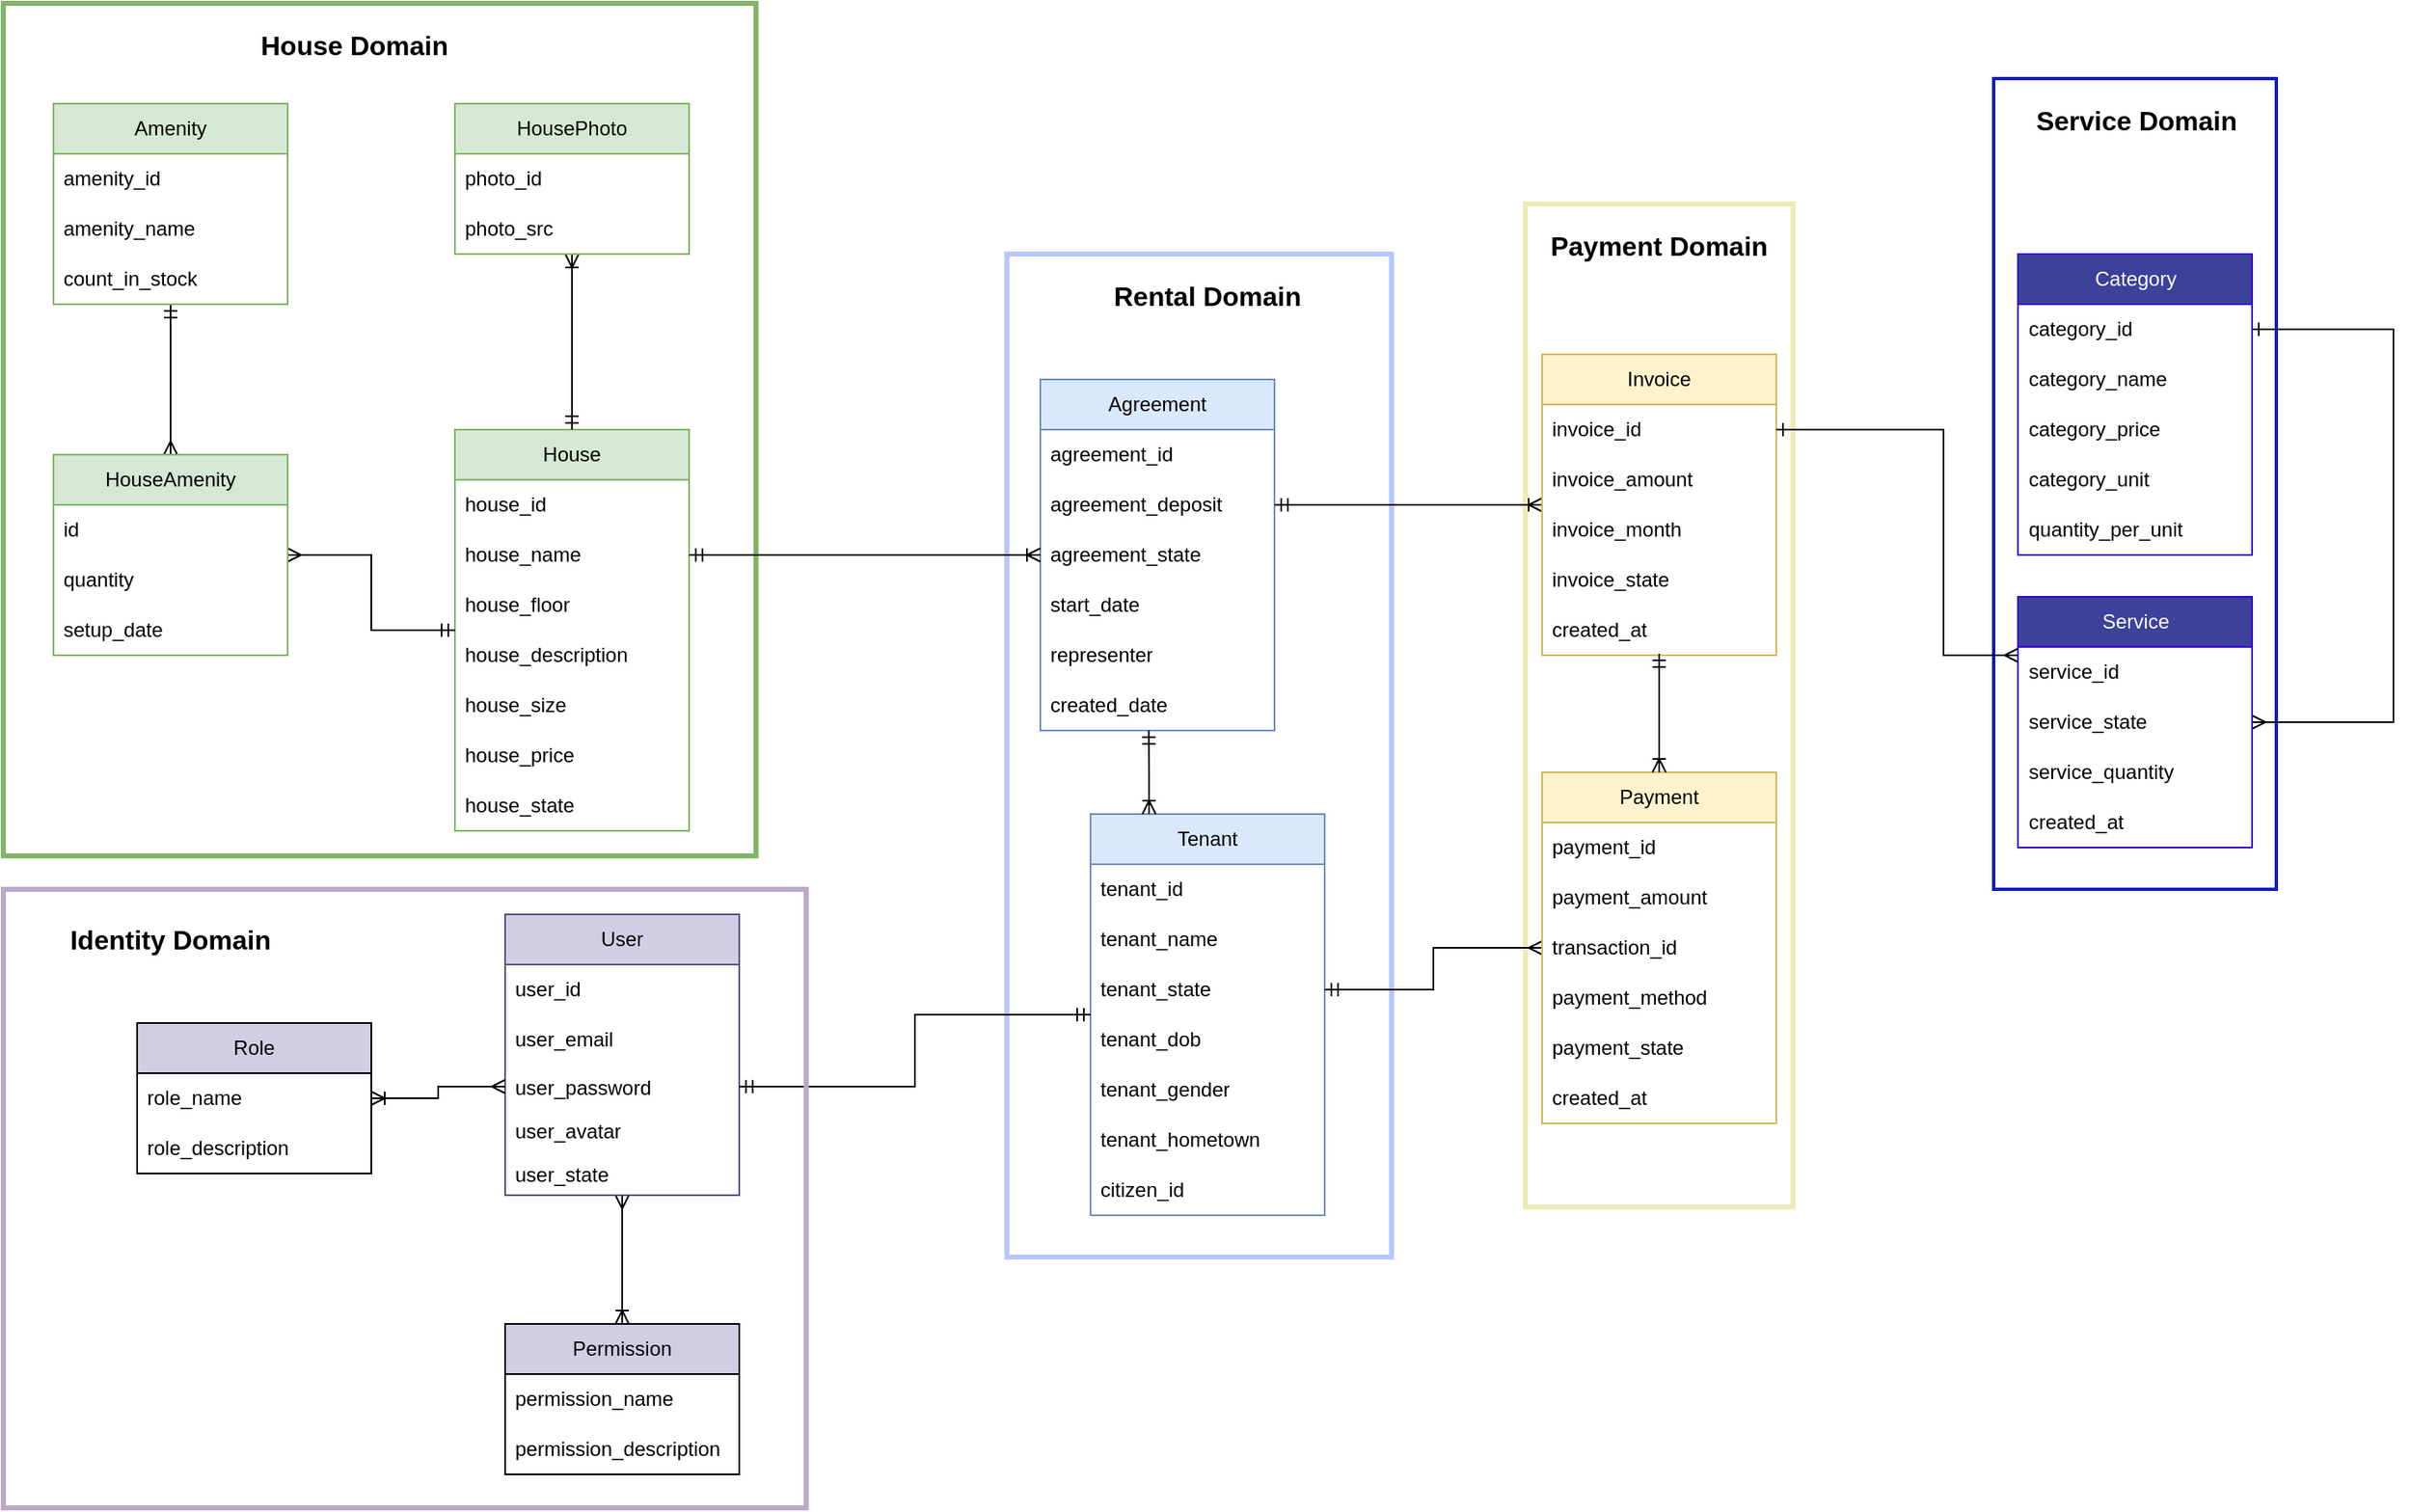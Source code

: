 <mxfile version="24.7.17">
  <diagram name="Trang-1" id="X8OQW3Ds7w9uzP3SV44F">
    <mxGraphModel dx="1985" dy="2118" grid="1" gridSize="10" guides="1" tooltips="1" connect="1" arrows="1" fold="1" page="1" pageScale="1" pageWidth="827" pageHeight="1169" math="0" shadow="0">
      <root>
        <mxCell id="0" />
        <mxCell id="1" parent="0" />
        <mxCell id="Hpprdal5ZbJSq59avDfg-80" value="" style="rounded=0;whiteSpace=wrap;html=1;fillColor=none;strokeWidth=3;strokeColor=#b8c6ff;" parent="1" vertex="1">
          <mxGeometry x="630" y="10" width="230" height="600" as="geometry" />
        </mxCell>
        <mxCell id="Hpprdal5ZbJSq59avDfg-74" value="" style="rounded=0;whiteSpace=wrap;html=1;fillColor=none;strokeColor=#82b366;strokeWidth=3;align=center;" parent="1" vertex="1">
          <mxGeometry x="30" y="-140" width="450" height="510" as="geometry" />
        </mxCell>
        <mxCell id="Hpprdal5ZbJSq59avDfg-76" value="" style="rounded=0;whiteSpace=wrap;html=1;gradientColor=none;fillColor=none;strokeWidth=3;strokeColor=#eee9b4;" parent="1" vertex="1">
          <mxGeometry x="940" y="-20" width="160" height="600" as="geometry" />
        </mxCell>
        <mxCell id="oEKH4upOUyVbWisilwFa-17" style="edgeStyle=orthogonalEdgeStyle;rounded=0;orthogonalLoop=1;jettySize=auto;html=1;endArrow=ERoneToMany;endFill=0;startArrow=ERmany;startFill=0;" parent="1" source="Hpprdal5ZbJSq59avDfg-1" target="oEKH4upOUyVbWisilwFa-7" edge="1">
          <mxGeometry relative="1" as="geometry" />
        </mxCell>
        <mxCell id="Hpprdal5ZbJSq59avDfg-1" value="User" style="swimlane;fontStyle=0;childLayout=stackLayout;horizontal=1;startSize=30;horizontalStack=0;resizeParent=1;resizeParentMax=0;resizeLast=0;collapsible=1;marginBottom=0;whiteSpace=wrap;html=1;fillColor=#d0cee2;strokeColor=#56517e;" parent="1" vertex="1">
          <mxGeometry x="330" y="405" width="140" height="168" as="geometry">
            <mxRectangle x="640" y="360" width="60" height="30" as="alternateBounds" />
          </mxGeometry>
        </mxCell>
        <mxCell id="Hpprdal5ZbJSq59avDfg-2" value="user_id&lt;span style=&quot;white-space: pre;&quot;&gt;&#x9;&lt;/span&gt;" style="text;strokeColor=none;fillColor=none;align=left;verticalAlign=middle;spacingLeft=4;spacingRight=4;overflow=hidden;points=[[0,0.5],[1,0.5]];portConstraint=eastwest;rotatable=0;whiteSpace=wrap;html=1;" parent="Hpprdal5ZbJSq59avDfg-1" vertex="1">
          <mxGeometry y="30" width="140" height="30" as="geometry" />
        </mxCell>
        <mxCell id="Hpprdal5ZbJSq59avDfg-3" value="user_email" style="text;strokeColor=none;fillColor=none;align=left;verticalAlign=middle;spacingLeft=4;spacingRight=4;overflow=hidden;points=[[0,0.5],[1,0.5]];portConstraint=eastwest;rotatable=0;whiteSpace=wrap;html=1;" parent="Hpprdal5ZbJSq59avDfg-1" vertex="1">
          <mxGeometry y="60" width="140" height="30" as="geometry" />
        </mxCell>
        <mxCell id="Hpprdal5ZbJSq59avDfg-9" value="user_password" style="text;strokeColor=none;fillColor=none;align=left;verticalAlign=top;spacingLeft=4;spacingRight=4;overflow=hidden;rotatable=0;points=[[0,0.5],[1,0.5]];portConstraint=eastwest;whiteSpace=wrap;html=1;" parent="Hpprdal5ZbJSq59avDfg-1" vertex="1">
          <mxGeometry y="90" width="140" height="26" as="geometry" />
        </mxCell>
        <mxCell id="Hpprdal5ZbJSq59avDfg-8" value="user_avatar" style="text;strokeColor=none;fillColor=none;align=left;verticalAlign=top;spacingLeft=4;spacingRight=4;overflow=hidden;rotatable=0;points=[[0,0.5],[1,0.5]];portConstraint=eastwest;whiteSpace=wrap;html=1;" parent="Hpprdal5ZbJSq59avDfg-1" vertex="1">
          <mxGeometry y="116" width="140" height="26" as="geometry" />
        </mxCell>
        <mxCell id="Hpprdal5ZbJSq59avDfg-7" value="user_state" style="text;strokeColor=none;fillColor=none;align=left;verticalAlign=top;spacingLeft=4;spacingRight=4;overflow=hidden;rotatable=0;points=[[0,0.5],[1,0.5]];portConstraint=eastwest;whiteSpace=wrap;html=1;" parent="Hpprdal5ZbJSq59avDfg-1" vertex="1">
          <mxGeometry y="142" width="140" height="26" as="geometry" />
        </mxCell>
        <mxCell id="Hpprdal5ZbJSq59avDfg-11" value="Tenant" style="swimlane;fontStyle=0;childLayout=stackLayout;horizontal=1;startSize=30;horizontalStack=0;resizeParent=1;resizeParentMax=0;resizeLast=0;collapsible=1;marginBottom=0;whiteSpace=wrap;html=1;fillColor=#dae8fc;strokeColor=#6c8ebf;" parent="1" vertex="1">
          <mxGeometry x="680" y="345" width="140" height="240" as="geometry">
            <mxRectangle x="570" y="180" width="80" height="30" as="alternateBounds" />
          </mxGeometry>
        </mxCell>
        <mxCell id="Hpprdal5ZbJSq59avDfg-12" value="tenant_id" style="text;strokeColor=none;fillColor=none;align=left;verticalAlign=middle;spacingLeft=4;spacingRight=4;overflow=hidden;points=[[0,0.5],[1,0.5]];portConstraint=eastwest;rotatable=0;whiteSpace=wrap;html=1;" parent="Hpprdal5ZbJSq59avDfg-11" vertex="1">
          <mxGeometry y="30" width="140" height="30" as="geometry" />
        </mxCell>
        <mxCell id="Hpprdal5ZbJSq59avDfg-13" value="tenant_name" style="text;strokeColor=none;fillColor=none;align=left;verticalAlign=middle;spacingLeft=4;spacingRight=4;overflow=hidden;points=[[0,0.5],[1,0.5]];portConstraint=eastwest;rotatable=0;whiteSpace=wrap;html=1;" parent="Hpprdal5ZbJSq59avDfg-11" vertex="1">
          <mxGeometry y="60" width="140" height="30" as="geometry" />
        </mxCell>
        <mxCell id="Hpprdal5ZbJSq59avDfg-14" value="tenant_state" style="text;strokeColor=none;fillColor=none;align=left;verticalAlign=middle;spacingLeft=4;spacingRight=4;overflow=hidden;points=[[0,0.5],[1,0.5]];portConstraint=eastwest;rotatable=0;whiteSpace=wrap;html=1;" parent="Hpprdal5ZbJSq59avDfg-11" vertex="1">
          <mxGeometry y="90" width="140" height="30" as="geometry" />
        </mxCell>
        <mxCell id="Hpprdal5ZbJSq59avDfg-15" value="tenant_dob" style="text;strokeColor=none;fillColor=none;align=left;verticalAlign=middle;spacingLeft=4;spacingRight=4;overflow=hidden;points=[[0,0.5],[1,0.5]];portConstraint=eastwest;rotatable=0;whiteSpace=wrap;html=1;" parent="Hpprdal5ZbJSq59avDfg-11" vertex="1">
          <mxGeometry y="120" width="140" height="30" as="geometry" />
        </mxCell>
        <mxCell id="Hpprdal5ZbJSq59avDfg-19" value="tenant_gender" style="text;strokeColor=none;fillColor=none;align=left;verticalAlign=middle;spacingLeft=4;spacingRight=4;overflow=hidden;points=[[0,0.5],[1,0.5]];portConstraint=eastwest;rotatable=0;whiteSpace=wrap;html=1;" parent="Hpprdal5ZbJSq59avDfg-11" vertex="1">
          <mxGeometry y="150" width="140" height="30" as="geometry" />
        </mxCell>
        <mxCell id="Hpprdal5ZbJSq59avDfg-18" value="tenant_hometown" style="text;strokeColor=none;fillColor=none;align=left;verticalAlign=middle;spacingLeft=4;spacingRight=4;overflow=hidden;points=[[0,0.5],[1,0.5]];portConstraint=eastwest;rotatable=0;whiteSpace=wrap;html=1;" parent="Hpprdal5ZbJSq59avDfg-11" vertex="1">
          <mxGeometry y="180" width="140" height="30" as="geometry" />
        </mxCell>
        <mxCell id="Hpprdal5ZbJSq59avDfg-16" value="citizen_id" style="text;strokeColor=none;fillColor=none;align=left;verticalAlign=middle;spacingLeft=4;spacingRight=4;overflow=hidden;points=[[0,0.5],[1,0.5]];portConstraint=eastwest;rotatable=0;whiteSpace=wrap;html=1;" parent="Hpprdal5ZbJSq59avDfg-11" vertex="1">
          <mxGeometry y="210" width="140" height="30" as="geometry" />
        </mxCell>
        <mxCell id="Hpprdal5ZbJSq59avDfg-62" style="edgeStyle=orthogonalEdgeStyle;rounded=0;orthogonalLoop=1;jettySize=auto;html=1;endArrow=ERmany;endFill=0;startArrow=ERmandOne;startFill=0;" parent="1" source="Hpprdal5ZbJSq59avDfg-20" target="Hpprdal5ZbJSq59avDfg-39" edge="1">
          <mxGeometry relative="1" as="geometry" />
        </mxCell>
        <mxCell id="Hpprdal5ZbJSq59avDfg-20" value="Amenity" style="swimlane;fontStyle=0;childLayout=stackLayout;horizontal=1;startSize=30;horizontalStack=0;resizeParent=1;resizeParentMax=0;resizeLast=0;collapsible=1;marginBottom=0;whiteSpace=wrap;html=1;fillColor=#d5e8d4;strokeColor=#82b366;" parent="1" vertex="1">
          <mxGeometry x="60" y="-80" width="140" height="120" as="geometry">
            <mxRectangle x="70" y="320" width="80" height="30" as="alternateBounds" />
          </mxGeometry>
        </mxCell>
        <mxCell id="Hpprdal5ZbJSq59avDfg-21" value="amenity_id" style="text;strokeColor=none;fillColor=none;align=left;verticalAlign=middle;spacingLeft=4;spacingRight=4;overflow=hidden;points=[[0,0.5],[1,0.5]];portConstraint=eastwest;rotatable=0;whiteSpace=wrap;html=1;" parent="Hpprdal5ZbJSq59avDfg-20" vertex="1">
          <mxGeometry y="30" width="140" height="30" as="geometry" />
        </mxCell>
        <mxCell id="Hpprdal5ZbJSq59avDfg-22" value="amenity_name" style="text;strokeColor=none;fillColor=none;align=left;verticalAlign=middle;spacingLeft=4;spacingRight=4;overflow=hidden;points=[[0,0.5],[1,0.5]];portConstraint=eastwest;rotatable=0;whiteSpace=wrap;html=1;" parent="Hpprdal5ZbJSq59avDfg-20" vertex="1">
          <mxGeometry y="60" width="140" height="30" as="geometry" />
        </mxCell>
        <mxCell id="Hpprdal5ZbJSq59avDfg-23" value="count_in_stock" style="text;strokeColor=none;fillColor=none;align=left;verticalAlign=middle;spacingLeft=4;spacingRight=4;overflow=hidden;points=[[0,0.5],[1,0.5]];portConstraint=eastwest;rotatable=0;whiteSpace=wrap;html=1;" parent="Hpprdal5ZbJSq59avDfg-20" vertex="1">
          <mxGeometry y="90" width="140" height="30" as="geometry" />
        </mxCell>
        <mxCell id="Hpprdal5ZbJSq59avDfg-24" value="House" style="swimlane;fontStyle=0;childLayout=stackLayout;horizontal=1;startSize=30;horizontalStack=0;resizeParent=1;resizeParentMax=0;resizeLast=0;collapsible=1;marginBottom=0;whiteSpace=wrap;html=1;fillColor=#d5e8d4;strokeColor=#82b366;" parent="1" vertex="1">
          <mxGeometry x="300" y="115" width="140" height="240" as="geometry">
            <mxRectangle x="254" y="130" width="80" height="30" as="alternateBounds" />
          </mxGeometry>
        </mxCell>
        <mxCell id="Hpprdal5ZbJSq59avDfg-25" value="house_id" style="text;strokeColor=none;fillColor=none;align=left;verticalAlign=middle;spacingLeft=4;spacingRight=4;overflow=hidden;points=[[0,0.5],[1,0.5]];portConstraint=eastwest;rotatable=0;whiteSpace=wrap;html=1;" parent="Hpprdal5ZbJSq59avDfg-24" vertex="1">
          <mxGeometry y="30" width="140" height="30" as="geometry" />
        </mxCell>
        <mxCell id="Hpprdal5ZbJSq59avDfg-28" value="house_name" style="text;strokeColor=none;fillColor=none;align=left;verticalAlign=middle;spacingLeft=4;spacingRight=4;overflow=hidden;points=[[0,0.5],[1,0.5]];portConstraint=eastwest;rotatable=0;whiteSpace=wrap;html=1;" parent="Hpprdal5ZbJSq59avDfg-24" vertex="1">
          <mxGeometry y="60" width="140" height="30" as="geometry" />
        </mxCell>
        <mxCell id="kyHK2AAfNL7slA8X1gKB-1" value="house_floor" style="text;strokeColor=none;fillColor=none;align=left;verticalAlign=middle;spacingLeft=4;spacingRight=4;overflow=hidden;points=[[0,0.5],[1,0.5]];portConstraint=eastwest;rotatable=0;whiteSpace=wrap;html=1;" parent="Hpprdal5ZbJSq59avDfg-24" vertex="1">
          <mxGeometry y="90" width="140" height="30" as="geometry" />
        </mxCell>
        <mxCell id="kyHK2AAfNL7slA8X1gKB-3" value="house_description" style="text;strokeColor=none;fillColor=none;align=left;verticalAlign=middle;spacingLeft=4;spacingRight=4;overflow=hidden;points=[[0,0.5],[1,0.5]];portConstraint=eastwest;rotatable=0;whiteSpace=wrap;html=1;" parent="Hpprdal5ZbJSq59avDfg-24" vertex="1">
          <mxGeometry y="120" width="140" height="30" as="geometry" />
        </mxCell>
        <mxCell id="kyHK2AAfNL7slA8X1gKB-2" value="house_size" style="text;strokeColor=none;fillColor=none;align=left;verticalAlign=middle;spacingLeft=4;spacingRight=4;overflow=hidden;points=[[0,0.5],[1,0.5]];portConstraint=eastwest;rotatable=0;whiteSpace=wrap;html=1;" parent="Hpprdal5ZbJSq59avDfg-24" vertex="1">
          <mxGeometry y="150" width="140" height="30" as="geometry" />
        </mxCell>
        <mxCell id="Hpprdal5ZbJSq59avDfg-26" value="house_price" style="text;strokeColor=none;fillColor=none;align=left;verticalAlign=middle;spacingLeft=4;spacingRight=4;overflow=hidden;points=[[0,0.5],[1,0.5]];portConstraint=eastwest;rotatable=0;whiteSpace=wrap;html=1;" parent="Hpprdal5ZbJSq59avDfg-24" vertex="1">
          <mxGeometry y="180" width="140" height="30" as="geometry" />
        </mxCell>
        <mxCell id="Hpprdal5ZbJSq59avDfg-27" value="house_state" style="text;strokeColor=none;fillColor=none;align=left;verticalAlign=middle;spacingLeft=4;spacingRight=4;overflow=hidden;points=[[0,0.5],[1,0.5]];portConstraint=eastwest;rotatable=0;whiteSpace=wrap;html=1;" parent="Hpprdal5ZbJSq59avDfg-24" vertex="1">
          <mxGeometry y="210" width="140" height="30" as="geometry" />
        </mxCell>
        <mxCell id="Hpprdal5ZbJSq59avDfg-29" value="Agreement" style="swimlane;fontStyle=0;childLayout=stackLayout;horizontal=1;startSize=30;horizontalStack=0;resizeParent=1;resizeParentMax=0;resizeLast=0;collapsible=1;marginBottom=0;whiteSpace=wrap;html=1;fillColor=#dae8fc;strokeColor=#6c8ebf;" parent="1" vertex="1">
          <mxGeometry x="650" y="85" width="140" height="210" as="geometry">
            <mxRectangle x="680" y="60" width="100" height="30" as="alternateBounds" />
          </mxGeometry>
        </mxCell>
        <mxCell id="Hpprdal5ZbJSq59avDfg-30" value="agreement_id" style="text;strokeColor=none;fillColor=none;align=left;verticalAlign=middle;spacingLeft=4;spacingRight=4;overflow=hidden;points=[[0,0.5],[1,0.5]];portConstraint=eastwest;rotatable=0;whiteSpace=wrap;html=1;" parent="Hpprdal5ZbJSq59avDfg-29" vertex="1">
          <mxGeometry y="30" width="140" height="30" as="geometry" />
        </mxCell>
        <mxCell id="Hpprdal5ZbJSq59avDfg-31" value="agreement_deposit" style="text;strokeColor=none;fillColor=none;align=left;verticalAlign=middle;spacingLeft=4;spacingRight=4;overflow=hidden;points=[[0,0.5],[1,0.5]];portConstraint=eastwest;rotatable=0;whiteSpace=wrap;html=1;" parent="Hpprdal5ZbJSq59avDfg-29" vertex="1">
          <mxGeometry y="60" width="140" height="30" as="geometry" />
        </mxCell>
        <mxCell id="Hpprdal5ZbJSq59avDfg-32" value="agreement_state" style="text;strokeColor=none;fillColor=none;align=left;verticalAlign=middle;spacingLeft=4;spacingRight=4;overflow=hidden;points=[[0,0.5],[1,0.5]];portConstraint=eastwest;rotatable=0;whiteSpace=wrap;html=1;" parent="Hpprdal5ZbJSq59avDfg-29" vertex="1">
          <mxGeometry y="90" width="140" height="30" as="geometry" />
        </mxCell>
        <mxCell id="Hpprdal5ZbJSq59avDfg-33" value="start_date" style="text;strokeColor=none;fillColor=none;align=left;verticalAlign=middle;spacingLeft=4;spacingRight=4;overflow=hidden;points=[[0,0.5],[1,0.5]];portConstraint=eastwest;rotatable=0;whiteSpace=wrap;html=1;" parent="Hpprdal5ZbJSq59avDfg-29" vertex="1">
          <mxGeometry y="120" width="140" height="30" as="geometry" />
        </mxCell>
        <mxCell id="qksFohLkqDUg258VUUEm-1" value="representer" style="text;strokeColor=none;fillColor=none;align=left;verticalAlign=middle;spacingLeft=4;spacingRight=4;overflow=hidden;points=[[0,0.5],[1,0.5]];portConstraint=eastwest;rotatable=0;whiteSpace=wrap;html=1;" parent="Hpprdal5ZbJSq59avDfg-29" vertex="1">
          <mxGeometry y="150" width="140" height="30" as="geometry" />
        </mxCell>
        <mxCell id="Hpprdal5ZbJSq59avDfg-34" value="created_date" style="text;strokeColor=none;fillColor=none;align=left;verticalAlign=middle;spacingLeft=4;spacingRight=4;overflow=hidden;points=[[0,0.5],[1,0.5]];portConstraint=eastwest;rotatable=0;whiteSpace=wrap;html=1;" parent="Hpprdal5ZbJSq59avDfg-29" vertex="1">
          <mxGeometry y="180" width="140" height="30" as="geometry" />
        </mxCell>
        <mxCell id="Hpprdal5ZbJSq59avDfg-61" style="edgeStyle=orthogonalEdgeStyle;rounded=0;orthogonalLoop=1;jettySize=auto;html=1;endArrow=ERmandOne;endFill=0;startArrow=ERmany;startFill=0;" parent="1" source="Hpprdal5ZbJSq59avDfg-39" target="Hpprdal5ZbJSq59avDfg-24" edge="1">
          <mxGeometry relative="1" as="geometry" />
        </mxCell>
        <mxCell id="Hpprdal5ZbJSq59avDfg-39" value="HouseAmenity" style="swimlane;fontStyle=0;childLayout=stackLayout;horizontal=1;startSize=30;horizontalStack=0;resizeParent=1;resizeParentMax=0;resizeLast=0;collapsible=1;marginBottom=0;whiteSpace=wrap;html=1;fillColor=#d5e8d4;strokeColor=#82b366;" parent="1" vertex="1">
          <mxGeometry x="60" y="130" width="140" height="120" as="geometry">
            <mxRectangle x="60" y="130" width="120" height="30" as="alternateBounds" />
          </mxGeometry>
        </mxCell>
        <mxCell id="Hpprdal5ZbJSq59avDfg-40" value="id" style="text;strokeColor=none;fillColor=none;align=left;verticalAlign=middle;spacingLeft=4;spacingRight=4;overflow=hidden;points=[[0,0.5],[1,0.5]];portConstraint=eastwest;rotatable=0;whiteSpace=wrap;html=1;" parent="Hpprdal5ZbJSq59avDfg-39" vertex="1">
          <mxGeometry y="30" width="140" height="30" as="geometry" />
        </mxCell>
        <mxCell id="Hpprdal5ZbJSq59avDfg-44" value="quantity" style="text;strokeColor=none;fillColor=none;align=left;verticalAlign=middle;spacingLeft=4;spacingRight=4;overflow=hidden;points=[[0,0.5],[1,0.5]];portConstraint=eastwest;rotatable=0;whiteSpace=wrap;html=1;" parent="Hpprdal5ZbJSq59avDfg-39" vertex="1">
          <mxGeometry y="60" width="140" height="30" as="geometry" />
        </mxCell>
        <mxCell id="Hpprdal5ZbJSq59avDfg-43" value="setup_date" style="text;strokeColor=none;fillColor=none;align=left;verticalAlign=middle;spacingLeft=4;spacingRight=4;overflow=hidden;points=[[0,0.5],[1,0.5]];portConstraint=eastwest;rotatable=0;whiteSpace=wrap;html=1;" parent="Hpprdal5ZbJSq59avDfg-39" vertex="1">
          <mxGeometry y="90" width="140" height="30" as="geometry" />
        </mxCell>
        <mxCell id="Hpprdal5ZbJSq59avDfg-63" style="edgeStyle=orthogonalEdgeStyle;rounded=0;orthogonalLoop=1;jettySize=auto;html=1;endArrow=ERmandOne;endFill=0;startArrow=ERoneToMany;startFill=0;" parent="1" source="Hpprdal5ZbJSq59avDfg-45" target="Hpprdal5ZbJSq59avDfg-24" edge="1">
          <mxGeometry relative="1" as="geometry" />
        </mxCell>
        <mxCell id="Hpprdal5ZbJSq59avDfg-45" value="HousePhoto" style="swimlane;fontStyle=0;childLayout=stackLayout;horizontal=1;startSize=30;horizontalStack=0;resizeParent=1;resizeParentMax=0;resizeLast=0;collapsible=1;marginBottom=0;whiteSpace=wrap;html=1;fillColor=#d5e8d4;strokeColor=#82b366;" parent="1" vertex="1">
          <mxGeometry x="300" y="-80" width="140" height="90" as="geometry">
            <mxRectangle x="315" y="-70" width="110" height="30" as="alternateBounds" />
          </mxGeometry>
        </mxCell>
        <mxCell id="Hpprdal5ZbJSq59avDfg-46" value="photo_id" style="text;strokeColor=none;fillColor=none;align=left;verticalAlign=middle;spacingLeft=4;spacingRight=4;overflow=hidden;points=[[0,0.5],[1,0.5]];portConstraint=eastwest;rotatable=0;whiteSpace=wrap;html=1;" parent="Hpprdal5ZbJSq59avDfg-45" vertex="1">
          <mxGeometry y="30" width="140" height="30" as="geometry" />
        </mxCell>
        <mxCell id="Hpprdal5ZbJSq59avDfg-47" value="photo_src" style="text;strokeColor=none;fillColor=none;align=left;verticalAlign=middle;spacingLeft=4;spacingRight=4;overflow=hidden;points=[[0,0.5],[1,0.5]];portConstraint=eastwest;rotatable=0;whiteSpace=wrap;html=1;" parent="Hpprdal5ZbJSq59avDfg-45" vertex="1">
          <mxGeometry y="60" width="140" height="30" as="geometry" />
        </mxCell>
        <mxCell id="Hpprdal5ZbJSq59avDfg-70" style="edgeStyle=orthogonalEdgeStyle;rounded=0;orthogonalLoop=1;jettySize=auto;html=1;endArrow=ERmandOne;endFill=0;startArrow=ERoneToMany;startFill=0;entryX=1;entryY=0.5;entryDx=0;entryDy=0;" parent="1" source="Hpprdal5ZbJSq59avDfg-49" target="Hpprdal5ZbJSq59avDfg-31" edge="1">
          <mxGeometry relative="1" as="geometry" />
        </mxCell>
        <mxCell id="Hpprdal5ZbJSq59avDfg-49" value="Invoice" style="swimlane;fontStyle=0;childLayout=stackLayout;horizontal=1;startSize=30;horizontalStack=0;resizeParent=1;resizeParentMax=0;resizeLast=0;collapsible=1;marginBottom=0;whiteSpace=wrap;html=1;fillColor=#fff2cc;strokeColor=#d6b656;" parent="1" vertex="1">
          <mxGeometry x="950" y="70" width="140" height="180" as="geometry">
            <mxRectangle x="520" y="420" width="80" height="30" as="alternateBounds" />
          </mxGeometry>
        </mxCell>
        <mxCell id="Hpprdal5ZbJSq59avDfg-50" value="invoice_id" style="text;strokeColor=none;fillColor=none;align=left;verticalAlign=middle;spacingLeft=4;spacingRight=4;overflow=hidden;points=[[0,0.5],[1,0.5]];portConstraint=eastwest;rotatable=0;whiteSpace=wrap;html=1;" parent="Hpprdal5ZbJSq59avDfg-49" vertex="1">
          <mxGeometry y="30" width="140" height="30" as="geometry" />
        </mxCell>
        <mxCell id="Hpprdal5ZbJSq59avDfg-51" value="invoice_amount" style="text;strokeColor=none;fillColor=none;align=left;verticalAlign=middle;spacingLeft=4;spacingRight=4;overflow=hidden;points=[[0,0.5],[1,0.5]];portConstraint=eastwest;rotatable=0;whiteSpace=wrap;html=1;" parent="Hpprdal5ZbJSq59avDfg-49" vertex="1">
          <mxGeometry y="60" width="140" height="30" as="geometry" />
        </mxCell>
        <mxCell id="Hpprdal5ZbJSq59avDfg-52" value="invoice_month" style="text;strokeColor=none;fillColor=none;align=left;verticalAlign=middle;spacingLeft=4;spacingRight=4;overflow=hidden;points=[[0,0.5],[1,0.5]];portConstraint=eastwest;rotatable=0;whiteSpace=wrap;html=1;" parent="Hpprdal5ZbJSq59avDfg-49" vertex="1">
          <mxGeometry y="90" width="140" height="30" as="geometry" />
        </mxCell>
        <mxCell id="Hpprdal5ZbJSq59avDfg-53" value="invoice_state" style="text;strokeColor=none;fillColor=none;align=left;verticalAlign=middle;spacingLeft=4;spacingRight=4;overflow=hidden;points=[[0,0.5],[1,0.5]];portConstraint=eastwest;rotatable=0;whiteSpace=wrap;html=1;" parent="Hpprdal5ZbJSq59avDfg-49" vertex="1">
          <mxGeometry y="120" width="140" height="30" as="geometry" />
        </mxCell>
        <mxCell id="Hpprdal5ZbJSq59avDfg-54" value="created_at" style="text;strokeColor=none;fillColor=none;align=left;verticalAlign=middle;spacingLeft=4;spacingRight=4;overflow=hidden;points=[[0,0.5],[1,0.5]];portConstraint=eastwest;rotatable=0;whiteSpace=wrap;html=1;" parent="Hpprdal5ZbJSq59avDfg-49" vertex="1">
          <mxGeometry y="150" width="140" height="30" as="geometry" />
        </mxCell>
        <mxCell id="Hpprdal5ZbJSq59avDfg-72" style="edgeStyle=orthogonalEdgeStyle;rounded=0;orthogonalLoop=1;jettySize=auto;html=1;endArrow=ERmandOne;endFill=0;startArrow=ERmany;startFill=0;" parent="1" source="Hpprdal5ZbJSq59avDfg-55" target="Hpprdal5ZbJSq59avDfg-14" edge="1">
          <mxGeometry relative="1" as="geometry" />
        </mxCell>
        <mxCell id="Hpprdal5ZbJSq59avDfg-55" value="Payment" style="swimlane;fontStyle=0;childLayout=stackLayout;horizontal=1;startSize=30;horizontalStack=0;resizeParent=1;resizeParentMax=0;resizeLast=0;collapsible=1;marginBottom=0;whiteSpace=wrap;html=1;fillColor=#fff2cc;strokeColor=#d6b656;" parent="1" vertex="1">
          <mxGeometry x="950" y="320" width="140" height="210" as="geometry">
            <mxRectangle x="990" y="300" width="100" height="30" as="alternateBounds" />
          </mxGeometry>
        </mxCell>
        <mxCell id="Hpprdal5ZbJSq59avDfg-56" value="payment_id" style="text;strokeColor=none;fillColor=none;align=left;verticalAlign=middle;spacingLeft=4;spacingRight=4;overflow=hidden;points=[[0,0.5],[1,0.5]];portConstraint=eastwest;rotatable=0;whiteSpace=wrap;html=1;" parent="Hpprdal5ZbJSq59avDfg-55" vertex="1">
          <mxGeometry y="30" width="140" height="30" as="geometry" />
        </mxCell>
        <mxCell id="Hpprdal5ZbJSq59avDfg-57" value="payment_amount" style="text;strokeColor=none;fillColor=none;align=left;verticalAlign=middle;spacingLeft=4;spacingRight=4;overflow=hidden;points=[[0,0.5],[1,0.5]];portConstraint=eastwest;rotatable=0;whiteSpace=wrap;html=1;" parent="Hpprdal5ZbJSq59avDfg-55" vertex="1">
          <mxGeometry y="60" width="140" height="30" as="geometry" />
        </mxCell>
        <mxCell id="oEKH4upOUyVbWisilwFa-18" value="transaction_id" style="text;strokeColor=none;fillColor=none;align=left;verticalAlign=middle;spacingLeft=4;spacingRight=4;overflow=hidden;points=[[0,0.5],[1,0.5]];portConstraint=eastwest;rotatable=0;whiteSpace=wrap;html=1;" parent="Hpprdal5ZbJSq59avDfg-55" vertex="1">
          <mxGeometry y="90" width="140" height="30" as="geometry" />
        </mxCell>
        <mxCell id="oEKH4upOUyVbWisilwFa-20" value="payment_method" style="text;strokeColor=none;fillColor=none;align=left;verticalAlign=middle;spacingLeft=4;spacingRight=4;overflow=hidden;points=[[0,0.5],[1,0.5]];portConstraint=eastwest;rotatable=0;whiteSpace=wrap;html=1;" parent="Hpprdal5ZbJSq59avDfg-55" vertex="1">
          <mxGeometry y="120" width="140" height="30" as="geometry" />
        </mxCell>
        <mxCell id="oEKH4upOUyVbWisilwFa-19" value="payment_state" style="text;strokeColor=none;fillColor=none;align=left;verticalAlign=middle;spacingLeft=4;spacingRight=4;overflow=hidden;points=[[0,0.5],[1,0.5]];portConstraint=eastwest;rotatable=0;whiteSpace=wrap;html=1;" parent="Hpprdal5ZbJSq59avDfg-55" vertex="1">
          <mxGeometry y="150" width="140" height="30" as="geometry" />
        </mxCell>
        <mxCell id="Hpprdal5ZbJSq59avDfg-58" value="created_at" style="text;strokeColor=none;fillColor=none;align=left;verticalAlign=middle;spacingLeft=4;spacingRight=4;overflow=hidden;points=[[0,0.5],[1,0.5]];portConstraint=eastwest;rotatable=0;whiteSpace=wrap;html=1;" parent="Hpprdal5ZbJSq59avDfg-55" vertex="1">
          <mxGeometry y="180" width="140" height="30" as="geometry" />
        </mxCell>
        <mxCell id="Hpprdal5ZbJSq59avDfg-66" style="edgeStyle=orthogonalEdgeStyle;rounded=0;orthogonalLoop=1;jettySize=auto;html=1;endArrow=ERmandOne;endFill=0;startArrow=ERmandOne;startFill=0;entryX=1;entryY=0.5;entryDx=0;entryDy=0;" parent="1" source="Hpprdal5ZbJSq59avDfg-11" target="Hpprdal5ZbJSq59avDfg-9" edge="1">
          <mxGeometry relative="1" as="geometry">
            <mxPoint x="660" y="549" as="sourcePoint" />
            <mxPoint x="210" y="497" as="targetPoint" />
            <Array as="points" />
          </mxGeometry>
        </mxCell>
        <mxCell id="Hpprdal5ZbJSq59avDfg-67" style="edgeStyle=orthogonalEdgeStyle;rounded=0;orthogonalLoop=1;jettySize=auto;html=1;endArrow=ERmandOne;endFill=0;startArrow=ERoneToMany;startFill=0;" parent="1" source="Hpprdal5ZbJSq59avDfg-32" target="Hpprdal5ZbJSq59avDfg-28" edge="1">
          <mxGeometry relative="1" as="geometry" />
        </mxCell>
        <mxCell id="Hpprdal5ZbJSq59avDfg-68" style="edgeStyle=orthogonalEdgeStyle;rounded=0;orthogonalLoop=1;jettySize=auto;html=1;endArrow=ERmandOne;endFill=0;startArrow=ERoneToMany;startFill=0;exitX=0.25;exitY=0;exitDx=0;exitDy=0;entryX=0.463;entryY=1;entryDx=0;entryDy=0;entryPerimeter=0;" parent="1" source="Hpprdal5ZbJSq59avDfg-11" target="Hpprdal5ZbJSq59avDfg-34" edge="1">
          <mxGeometry relative="1" as="geometry">
            <mxPoint x="727" y="260" as="targetPoint" />
          </mxGeometry>
        </mxCell>
        <mxCell id="Hpprdal5ZbJSq59avDfg-73" style="edgeStyle=orthogonalEdgeStyle;rounded=0;orthogonalLoop=1;jettySize=auto;html=1;entryX=0.5;entryY=0.967;entryDx=0;entryDy=0;entryPerimeter=0;endArrow=ERmandOne;endFill=0;startArrow=ERoneToMany;startFill=0;" parent="1" source="Hpprdal5ZbJSq59avDfg-55" target="Hpprdal5ZbJSq59avDfg-54" edge="1">
          <mxGeometry relative="1" as="geometry" />
        </mxCell>
        <mxCell id="Hpprdal5ZbJSq59avDfg-85" value="House Domain" style="text;html=1;align=center;verticalAlign=middle;whiteSpace=wrap;rounded=0;fontStyle=1;fontSize=16;" parent="1" vertex="1">
          <mxGeometry x="170" y="-130" width="140" height="30" as="geometry" />
        </mxCell>
        <mxCell id="Hpprdal5ZbJSq59avDfg-86" value="Rental Domain" style="text;html=1;align=center;verticalAlign=middle;whiteSpace=wrap;rounded=0;fontStyle=1;fontSize=16;" parent="1" vertex="1">
          <mxGeometry x="680" y="20" width="140" height="30" as="geometry" />
        </mxCell>
        <mxCell id="Hpprdal5ZbJSq59avDfg-87" value="" style="rounded=0;whiteSpace=wrap;html=1;fillColor=none;strokeColor=#bca9c7;strokeWidth=3;" parent="1" vertex="1">
          <mxGeometry x="30" y="390" width="480" height="370" as="geometry" />
        </mxCell>
        <mxCell id="Hpprdal5ZbJSq59avDfg-88" value="Identity Domain" style="text;html=1;align=center;verticalAlign=middle;whiteSpace=wrap;rounded=0;fontStyle=1;fontSize=16;" parent="1" vertex="1">
          <mxGeometry x="60" y="405" width="140" height="30" as="geometry" />
        </mxCell>
        <mxCell id="Hpprdal5ZbJSq59avDfg-91" value="Payment Domain" style="text;html=1;align=center;verticalAlign=middle;whiteSpace=wrap;rounded=0;fontStyle=1;fontSize=16;" parent="1" vertex="1">
          <mxGeometry x="950" y="-10" width="140" height="30" as="geometry" />
        </mxCell>
        <mxCell id="S0lXTTv3WJtnGuvIaPnU-1" value="" style="rounded=0;whiteSpace=wrap;html=1;fillColor=none;strokeWidth=2;strokeColor=#111CB8;" parent="1" vertex="1">
          <mxGeometry x="1220" y="-95" width="169" height="485" as="geometry" />
        </mxCell>
        <mxCell id="S0lXTTv3WJtnGuvIaPnU-23" style="edgeStyle=orthogonalEdgeStyle;rounded=0;orthogonalLoop=1;jettySize=auto;html=1;endArrow=ERmany;endFill=0;startArrow=ERone;startFill=0;exitX=1;exitY=0.5;exitDx=0;exitDy=0;" parent="1" source="S0lXTTv3WJtnGuvIaPnU-4" edge="1">
          <mxGeometry relative="1" as="geometry">
            <mxPoint x="1374.5" y="290" as="targetPoint" />
            <Array as="points">
              <mxPoint x="1459" y="55" />
              <mxPoint x="1459" y="290" />
            </Array>
          </mxGeometry>
        </mxCell>
        <mxCell id="S0lXTTv3WJtnGuvIaPnU-3" value="Category" style="swimlane;fontStyle=0;childLayout=stackLayout;horizontal=1;startSize=30;horizontalStack=0;resizeParent=1;resizeParentMax=0;resizeLast=0;collapsible=1;marginBottom=0;whiteSpace=wrap;html=1;fillColor=#3c429a;fontColor=#ffffff;strokeColor=#3700CC;fillStyle=auto;" parent="1" vertex="1">
          <mxGeometry x="1234.5" y="10" width="140" height="180" as="geometry" />
        </mxCell>
        <mxCell id="S0lXTTv3WJtnGuvIaPnU-4" value="category_id" style="text;strokeColor=none;fillColor=none;align=left;verticalAlign=middle;spacingLeft=4;spacingRight=4;overflow=hidden;points=[[0,0.5],[1,0.5]];portConstraint=eastwest;rotatable=0;whiteSpace=wrap;html=1;" parent="S0lXTTv3WJtnGuvIaPnU-3" vertex="1">
          <mxGeometry y="30" width="140" height="30" as="geometry" />
        </mxCell>
        <mxCell id="S0lXTTv3WJtnGuvIaPnU-25" value="category_name" style="text;strokeColor=none;fillColor=none;align=left;verticalAlign=middle;spacingLeft=4;spacingRight=4;overflow=hidden;points=[[0,0.5],[1,0.5]];portConstraint=eastwest;rotatable=0;whiteSpace=wrap;html=1;" parent="S0lXTTv3WJtnGuvIaPnU-3" vertex="1">
          <mxGeometry y="60" width="140" height="30" as="geometry" />
        </mxCell>
        <mxCell id="S0lXTTv3WJtnGuvIaPnU-5" value="category_price" style="text;strokeColor=none;fillColor=none;align=left;verticalAlign=middle;spacingLeft=4;spacingRight=4;overflow=hidden;points=[[0,0.5],[1,0.5]];portConstraint=eastwest;rotatable=0;whiteSpace=wrap;html=1;" parent="S0lXTTv3WJtnGuvIaPnU-3" vertex="1">
          <mxGeometry y="90" width="140" height="30" as="geometry" />
        </mxCell>
        <mxCell id="S0lXTTv3WJtnGuvIaPnU-6" value="category_unit" style="text;strokeColor=none;fillColor=none;align=left;verticalAlign=middle;spacingLeft=4;spacingRight=4;overflow=hidden;points=[[0,0.5],[1,0.5]];portConstraint=eastwest;rotatable=0;whiteSpace=wrap;html=1;" parent="S0lXTTv3WJtnGuvIaPnU-3" vertex="1">
          <mxGeometry y="120" width="140" height="30" as="geometry" />
        </mxCell>
        <mxCell id="S0lXTTv3WJtnGuvIaPnU-26" value="quantity_per_unit" style="text;strokeColor=none;fillColor=none;align=left;verticalAlign=middle;spacingLeft=4;spacingRight=4;overflow=hidden;points=[[0,0.5],[1,0.5]];portConstraint=eastwest;rotatable=0;whiteSpace=wrap;html=1;" parent="S0lXTTv3WJtnGuvIaPnU-3" vertex="1">
          <mxGeometry y="150" width="140" height="30" as="geometry" />
        </mxCell>
        <mxCell id="S0lXTTv3WJtnGuvIaPnU-8" value="Service Domain" style="text;html=1;align=center;verticalAlign=middle;resizable=0;points=[];autosize=1;strokeColor=none;fillColor=none;fontSize=16;fontStyle=1" parent="1" vertex="1">
          <mxGeometry x="1234.5" y="-85" width="140" height="30" as="geometry" />
        </mxCell>
        <mxCell id="S0lXTTv3WJtnGuvIaPnU-9" value="Service" style="swimlane;fontStyle=0;childLayout=stackLayout;horizontal=1;startSize=30;horizontalStack=0;resizeParent=1;resizeParentMax=0;resizeLast=0;collapsible=1;marginBottom=0;whiteSpace=wrap;html=1;fillColor=#3c429a;fontColor=#ffffff;strokeColor=#3700CC;fillStyle=auto;" parent="1" vertex="1">
          <mxGeometry x="1234.5" y="215" width="140" height="150" as="geometry" />
        </mxCell>
        <mxCell id="S0lXTTv3WJtnGuvIaPnU-10" value="service_id" style="text;strokeColor=none;fillColor=none;align=left;verticalAlign=middle;spacingLeft=4;spacingRight=4;overflow=hidden;points=[[0,0.5],[1,0.5]];portConstraint=eastwest;rotatable=0;whiteSpace=wrap;html=1;" parent="S0lXTTv3WJtnGuvIaPnU-9" vertex="1">
          <mxGeometry y="30" width="140" height="30" as="geometry" />
        </mxCell>
        <mxCell id="S0lXTTv3WJtnGuvIaPnU-24" value="service_state" style="text;strokeColor=none;fillColor=none;align=left;verticalAlign=middle;spacingLeft=4;spacingRight=4;overflow=hidden;points=[[0,0.5],[1,0.5]];portConstraint=eastwest;rotatable=0;whiteSpace=wrap;html=1;" parent="S0lXTTv3WJtnGuvIaPnU-9" vertex="1">
          <mxGeometry y="60" width="140" height="30" as="geometry" />
        </mxCell>
        <mxCell id="S0lXTTv3WJtnGuvIaPnU-13" value="service_quantity" style="text;strokeColor=none;fillColor=none;align=left;verticalAlign=middle;spacingLeft=4;spacingRight=4;overflow=hidden;points=[[0,0.5],[1,0.5]];portConstraint=eastwest;rotatable=0;whiteSpace=wrap;html=1;" parent="S0lXTTv3WJtnGuvIaPnU-9" vertex="1">
          <mxGeometry y="90" width="140" height="30" as="geometry" />
        </mxCell>
        <mxCell id="S0lXTTv3WJtnGuvIaPnU-14" value="created_at" style="text;strokeColor=none;fillColor=none;align=left;verticalAlign=middle;spacingLeft=4;spacingRight=4;overflow=hidden;points=[[0,0.5],[1,0.5]];portConstraint=eastwest;rotatable=0;whiteSpace=wrap;html=1;" parent="S0lXTTv3WJtnGuvIaPnU-9" vertex="1">
          <mxGeometry y="120" width="140" height="30" as="geometry" />
        </mxCell>
        <mxCell id="S0lXTTv3WJtnGuvIaPnU-22" style="edgeStyle=orthogonalEdgeStyle;rounded=0;orthogonalLoop=1;jettySize=auto;html=1;endArrow=ERmany;endFill=0;startArrow=ERone;startFill=0;" parent="1" source="Hpprdal5ZbJSq59avDfg-50" target="S0lXTTv3WJtnGuvIaPnU-10" edge="1">
          <mxGeometry relative="1" as="geometry">
            <mxPoint x="1255.5" y="155" as="targetPoint" />
            <Array as="points">
              <mxPoint x="1190" y="115" />
              <mxPoint x="1190" y="250" />
            </Array>
          </mxGeometry>
        </mxCell>
        <mxCell id="oEKH4upOUyVbWisilwFa-3" value="Role" style="swimlane;fontStyle=0;childLayout=stackLayout;horizontal=1;startSize=30;horizontalStack=0;resizeParent=1;resizeParentMax=0;resizeLast=0;collapsible=1;marginBottom=0;whiteSpace=wrap;html=1;fillColor=#D0CEE2;" parent="1" vertex="1">
          <mxGeometry x="110" y="470" width="140" height="90" as="geometry" />
        </mxCell>
        <mxCell id="oEKH4upOUyVbWisilwFa-4" value="role_name" style="text;strokeColor=none;fillColor=none;align=left;verticalAlign=middle;spacingLeft=4;spacingRight=4;overflow=hidden;points=[[0,0.5],[1,0.5]];portConstraint=eastwest;rotatable=0;whiteSpace=wrap;html=1;" parent="oEKH4upOUyVbWisilwFa-3" vertex="1">
          <mxGeometry y="30" width="140" height="30" as="geometry" />
        </mxCell>
        <mxCell id="oEKH4upOUyVbWisilwFa-5" value="role_description" style="text;strokeColor=none;fillColor=none;align=left;verticalAlign=middle;spacingLeft=4;spacingRight=4;overflow=hidden;points=[[0,0.5],[1,0.5]];portConstraint=eastwest;rotatable=0;whiteSpace=wrap;html=1;" parent="oEKH4upOUyVbWisilwFa-3" vertex="1">
          <mxGeometry y="60" width="140" height="30" as="geometry" />
        </mxCell>
        <mxCell id="oEKH4upOUyVbWisilwFa-7" value="Permission" style="swimlane;fontStyle=0;childLayout=stackLayout;horizontal=1;startSize=30;horizontalStack=0;resizeParent=1;resizeParentMax=0;resizeLast=0;collapsible=1;marginBottom=0;whiteSpace=wrap;html=1;fillColor=#D0CEE2;" parent="1" vertex="1">
          <mxGeometry x="330" y="650" width="140" height="90" as="geometry" />
        </mxCell>
        <mxCell id="oEKH4upOUyVbWisilwFa-8" value="permission_name" style="text;strokeColor=none;fillColor=none;align=left;verticalAlign=middle;spacingLeft=4;spacingRight=4;overflow=hidden;points=[[0,0.5],[1,0.5]];portConstraint=eastwest;rotatable=0;whiteSpace=wrap;html=1;" parent="oEKH4upOUyVbWisilwFa-7" vertex="1">
          <mxGeometry y="30" width="140" height="30" as="geometry" />
        </mxCell>
        <mxCell id="oEKH4upOUyVbWisilwFa-9" value="permission_description" style="text;strokeColor=none;fillColor=none;align=left;verticalAlign=middle;spacingLeft=4;spacingRight=4;overflow=hidden;points=[[0,0.5],[1,0.5]];portConstraint=eastwest;rotatable=0;whiteSpace=wrap;html=1;" parent="oEKH4upOUyVbWisilwFa-7" vertex="1">
          <mxGeometry y="60" width="140" height="30" as="geometry" />
        </mxCell>
        <mxCell id="oEKH4upOUyVbWisilwFa-14" style="edgeStyle=orthogonalEdgeStyle;rounded=0;orthogonalLoop=1;jettySize=auto;html=1;startArrow=ERmany;startFill=0;endArrow=ERoneToMany;endFill=0;" parent="1" source="Hpprdal5ZbJSq59avDfg-9" target="oEKH4upOUyVbWisilwFa-4" edge="1">
          <mxGeometry relative="1" as="geometry" />
        </mxCell>
      </root>
    </mxGraphModel>
  </diagram>
</mxfile>
